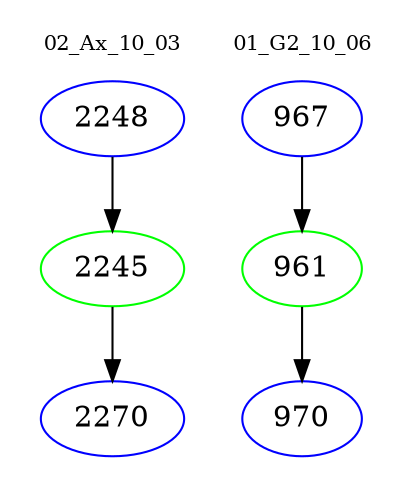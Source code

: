 digraph{
subgraph cluster_0 {
color = white
label = "02_Ax_10_03";
fontsize=10;
T0_2248 [label="2248", color="blue"]
T0_2248 -> T0_2245 [color="black"]
T0_2245 [label="2245", color="green"]
T0_2245 -> T0_2270 [color="black"]
T0_2270 [label="2270", color="blue"]
}
subgraph cluster_1 {
color = white
label = "01_G2_10_06";
fontsize=10;
T1_967 [label="967", color="blue"]
T1_967 -> T1_961 [color="black"]
T1_961 [label="961", color="green"]
T1_961 -> T1_970 [color="black"]
T1_970 [label="970", color="blue"]
}
}
